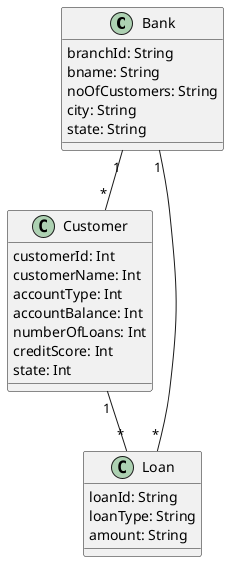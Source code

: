 @startuml "Loan1"


class Bank{
  branchId: String
  bname: String
  noOfCustomers: String
  city: String
  state: String
}

class Customer{
  customerId: Int
  customerName: Int
  accountType: Int
  accountBalance: Int
  numberOfLoans: Int
  creditScore: Int
  state: Int
}

class Loan{
  loanId: String
  loanType: String
  amount: String
}



Bank "1" -- "*" Loan

Bank "1" -- "*" Customer

Customer "1" -- "*" Loan


@enduml